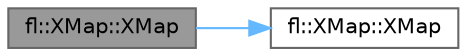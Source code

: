 digraph "fl::XMap::XMap"
{
 // INTERACTIVE_SVG=YES
 // LATEX_PDF_SIZE
  bgcolor="transparent";
  edge [fontname=Helvetica,fontsize=10,labelfontname=Helvetica,labelfontsize=10];
  node [fontname=Helvetica,fontsize=10,shape=box,height=0.2,width=0.4];
  rankdir="LR";
  Node1 [id="Node000001",label="fl::XMap::XMap",height=0.2,width=0.4,color="gray40", fillcolor="grey60", style="filled", fontcolor="black",tooltip=" "];
  Node1 -> Node2 [id="edge1_Node000001_Node000002",color="steelblue1",style="solid",tooltip=" "];
  Node2 [id="Node000002",label="fl::XMap::XMap",height=0.2,width=0.4,color="grey40", fillcolor="white", style="filled",URL="$d7/d6c/classfl_1_1_x_map_a4e38cab6da442dedc4795f67e475f771.html#a4e38cab6da442dedc4795f67e475f771",tooltip=" "];
}
